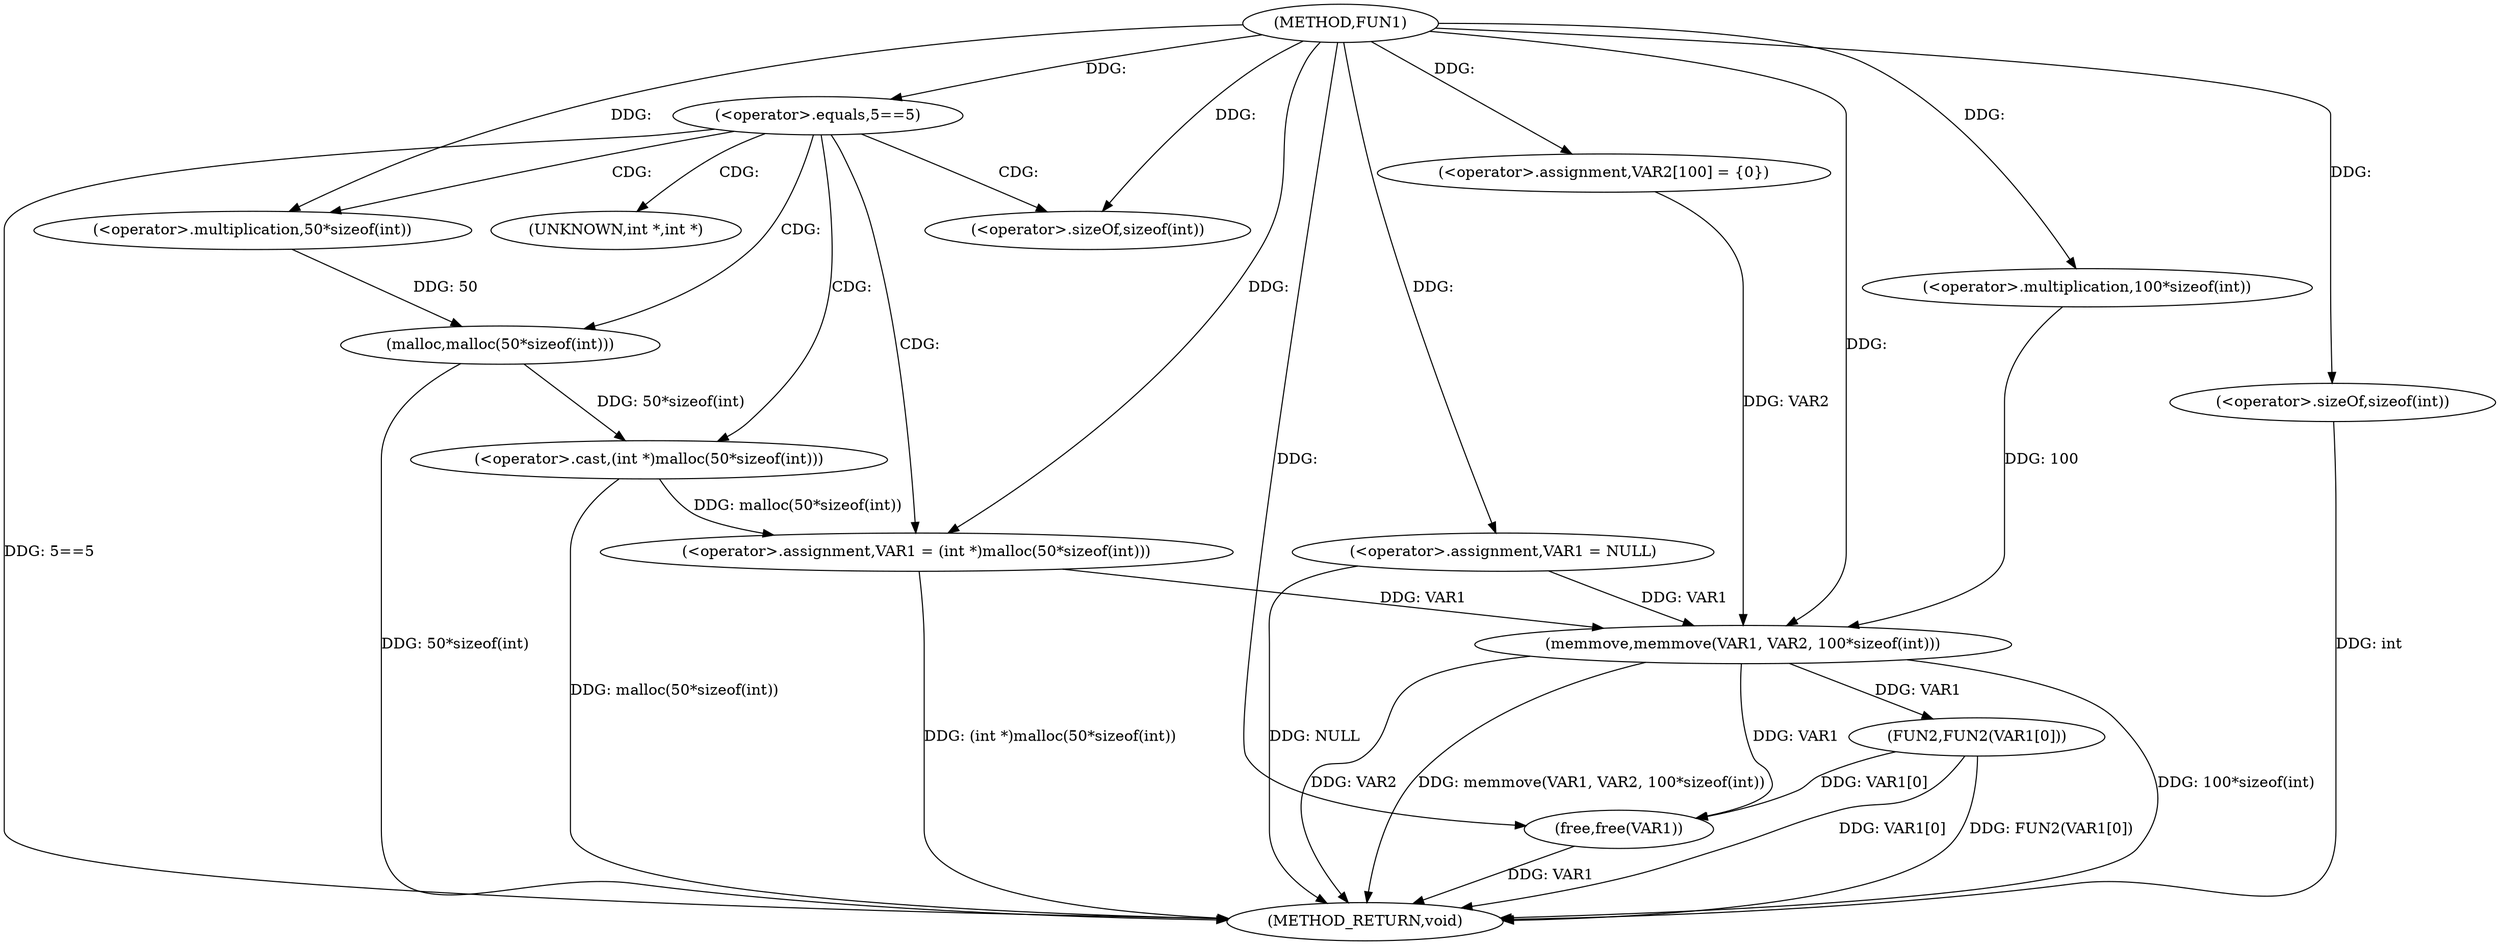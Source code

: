 digraph FUN1 {  
"1000100" [label = "(METHOD,FUN1)" ]
"1000137" [label = "(METHOD_RETURN,void)" ]
"1000103" [label = "(<operator>.assignment,VAR1 = NULL)" ]
"1000107" [label = "(<operator>.equals,5==5)" ]
"1000111" [label = "(<operator>.assignment,VAR1 = (int *)malloc(50*sizeof(int)))" ]
"1000113" [label = "(<operator>.cast,(int *)malloc(50*sizeof(int)))" ]
"1000115" [label = "(malloc,malloc(50*sizeof(int)))" ]
"1000116" [label = "(<operator>.multiplication,50*sizeof(int))" ]
"1000118" [label = "(<operator>.sizeOf,sizeof(int))" ]
"1000122" [label = "(<operator>.assignment,VAR2[100] = {0})" ]
"1000124" [label = "(memmove,memmove(VAR1, VAR2, 100*sizeof(int)))" ]
"1000127" [label = "(<operator>.multiplication,100*sizeof(int))" ]
"1000129" [label = "(<operator>.sizeOf,sizeof(int))" ]
"1000131" [label = "(FUN2,FUN2(VAR1[0]))" ]
"1000135" [label = "(free,free(VAR1))" ]
"1000114" [label = "(UNKNOWN,int *,int *)" ]
  "1000107" -> "1000137"  [ label = "DDG: 5==5"] 
  "1000103" -> "1000137"  [ label = "DDG: NULL"] 
  "1000131" -> "1000137"  [ label = "DDG: VAR1[0]"] 
  "1000113" -> "1000137"  [ label = "DDG: malloc(50*sizeof(int))"] 
  "1000124" -> "1000137"  [ label = "DDG: 100*sizeof(int)"] 
  "1000129" -> "1000137"  [ label = "DDG: int"] 
  "1000124" -> "1000137"  [ label = "DDG: VAR2"] 
  "1000111" -> "1000137"  [ label = "DDG: (int *)malloc(50*sizeof(int))"] 
  "1000135" -> "1000137"  [ label = "DDG: VAR1"] 
  "1000115" -> "1000137"  [ label = "DDG: 50*sizeof(int)"] 
  "1000131" -> "1000137"  [ label = "DDG: FUN2(VAR1[0])"] 
  "1000124" -> "1000137"  [ label = "DDG: memmove(VAR1, VAR2, 100*sizeof(int))"] 
  "1000100" -> "1000103"  [ label = "DDG: "] 
  "1000100" -> "1000107"  [ label = "DDG: "] 
  "1000113" -> "1000111"  [ label = "DDG: malloc(50*sizeof(int))"] 
  "1000100" -> "1000111"  [ label = "DDG: "] 
  "1000115" -> "1000113"  [ label = "DDG: 50*sizeof(int)"] 
  "1000116" -> "1000115"  [ label = "DDG: 50"] 
  "1000100" -> "1000116"  [ label = "DDG: "] 
  "1000100" -> "1000118"  [ label = "DDG: "] 
  "1000100" -> "1000122"  [ label = "DDG: "] 
  "1000103" -> "1000124"  [ label = "DDG: VAR1"] 
  "1000111" -> "1000124"  [ label = "DDG: VAR1"] 
  "1000100" -> "1000124"  [ label = "DDG: "] 
  "1000122" -> "1000124"  [ label = "DDG: VAR2"] 
  "1000127" -> "1000124"  [ label = "DDG: 100"] 
  "1000100" -> "1000127"  [ label = "DDG: "] 
  "1000100" -> "1000129"  [ label = "DDG: "] 
  "1000124" -> "1000131"  [ label = "DDG: VAR1"] 
  "1000124" -> "1000135"  [ label = "DDG: VAR1"] 
  "1000131" -> "1000135"  [ label = "DDG: VAR1[0]"] 
  "1000100" -> "1000135"  [ label = "DDG: "] 
  "1000107" -> "1000115"  [ label = "CDG: "] 
  "1000107" -> "1000116"  [ label = "CDG: "] 
  "1000107" -> "1000113"  [ label = "CDG: "] 
  "1000107" -> "1000118"  [ label = "CDG: "] 
  "1000107" -> "1000111"  [ label = "CDG: "] 
  "1000107" -> "1000114"  [ label = "CDG: "] 
}
